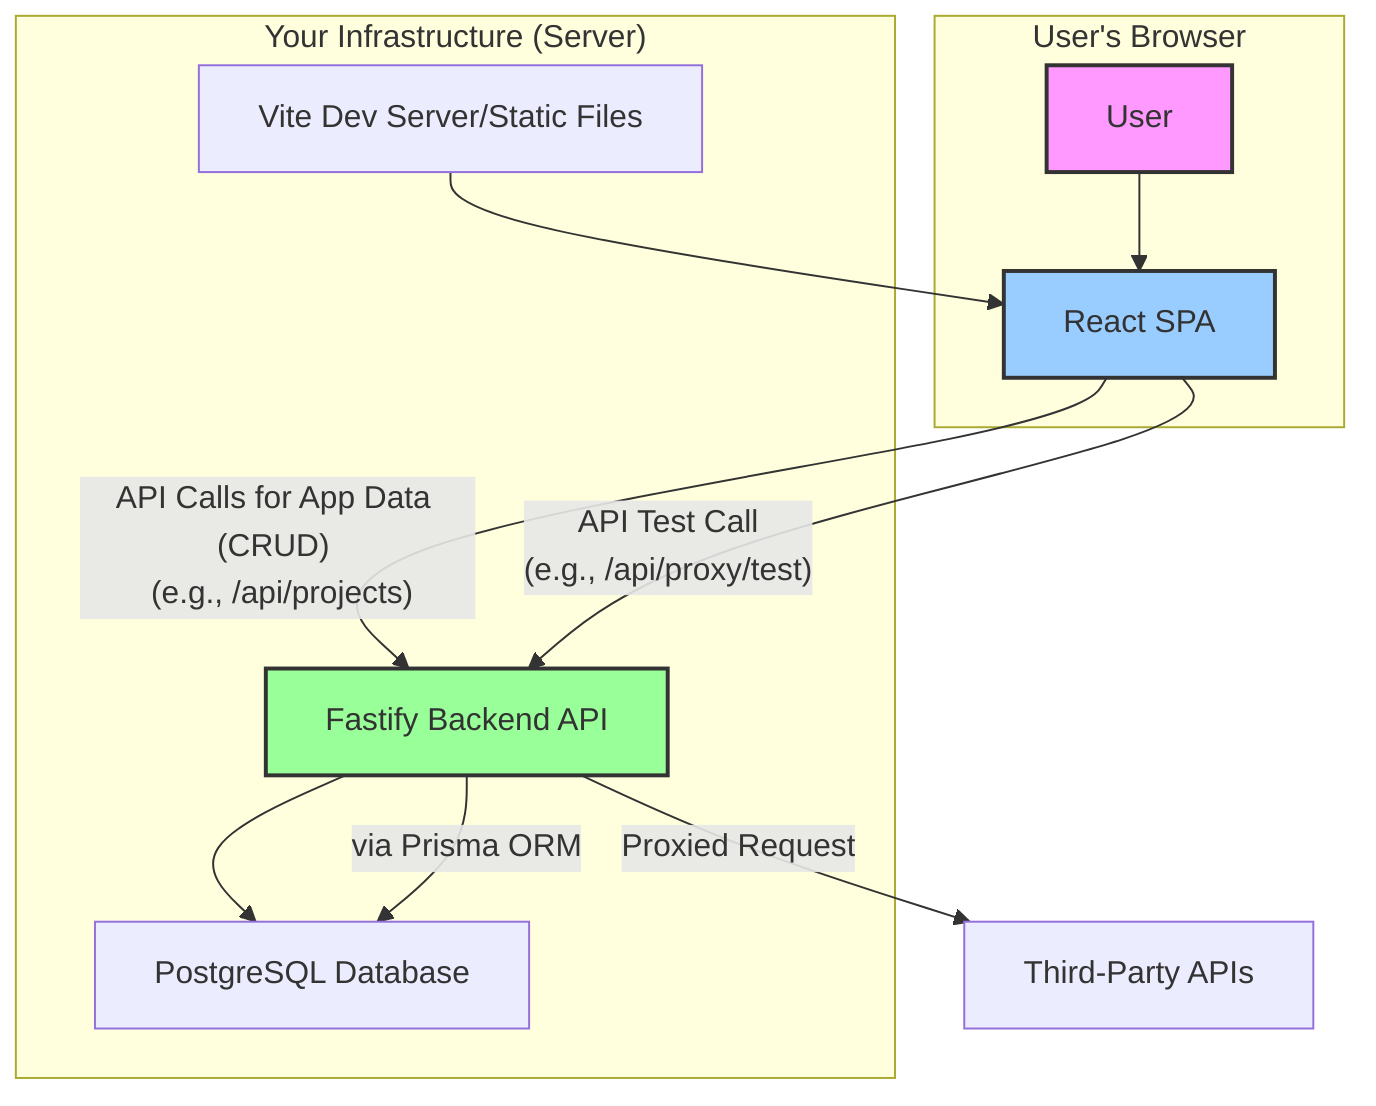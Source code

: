 graph TD
    subgraph User's Browser
        A[User] --> B[React SPA];
    end

    subgraph "Your Infrastructure (Server)"
        D[Fastify Backend API] --> E[PostgreSQL Database];
        C[Vite Dev Server/Static Files] --> B;
    end

    B -- "API Calls for App Data (CRUD) \n (e.g., /api/projects)" --> D;
    B -- "API Test Call \n (e.g., /api/proxy/test)" --> D;
    D -- "via Prisma ORM" --> E;
    D -- "Proxied Request" --> F[Third-Party APIs];

    style A fill:#f9f,stroke:#333,stroke-width:2px
    style B fill:#9cf,stroke:#333,stroke-width:2px
    style D fill:#9f9,stroke:#333,stroke-width:2px